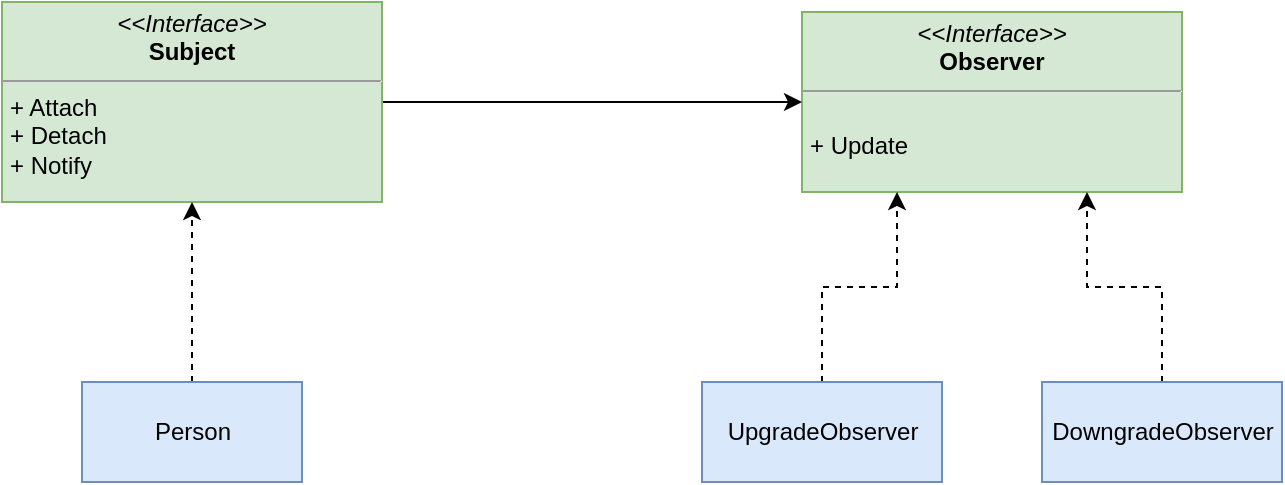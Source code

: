 <mxfile version="14.4.2" type="device"><diagram id="siWY4LwZJ7eBi2m7nJb0" name="Page-1"><mxGraphModel dx="1038" dy="523" grid="1" gridSize="10" guides="1" tooltips="1" connect="1" arrows="1" fold="1" page="1" pageScale="1" pageWidth="1600" pageHeight="800" math="0" shadow="0"><root><mxCell id="0"/><mxCell id="1" parent="0"/><mxCell id="e_vYwOFbHdV8mGP1E_iD-2" value="&lt;p style=&quot;margin: 0px ; margin-top: 4px ; text-align: center&quot;&gt;&lt;i&gt;&amp;lt;&amp;lt;Interface&amp;gt;&amp;gt;&lt;/i&gt;&lt;br&gt;&lt;b&gt;Observer&lt;/b&gt;&lt;/p&gt;&lt;hr size=&quot;1&quot;&gt;&lt;p style=&quot;margin: 0px ; margin-left: 4px&quot;&gt;&lt;br&gt;&lt;/p&gt;&lt;p style=&quot;margin: 0px ; margin-left: 4px&quot;&gt;+ Update&lt;/p&gt;" style="verticalAlign=top;align=left;overflow=fill;fontSize=12;fontFamily=Helvetica;html=1;fillColor=#d5e8d4;strokeColor=#82b366;" vertex="1" parent="1"><mxGeometry x="570" y="175" width="190" height="90" as="geometry"/></mxCell><mxCell id="e_vYwOFbHdV8mGP1E_iD-13" style="edgeStyle=orthogonalEdgeStyle;rounded=0;orthogonalLoop=1;jettySize=auto;html=1;exitX=1;exitY=0.5;exitDx=0;exitDy=0;entryX=0;entryY=0.5;entryDx=0;entryDy=0;" edge="1" parent="1" source="e_vYwOFbHdV8mGP1E_iD-3" target="e_vYwOFbHdV8mGP1E_iD-2"><mxGeometry relative="1" as="geometry"/></mxCell><mxCell id="e_vYwOFbHdV8mGP1E_iD-3" value="&lt;p style=&quot;margin: 0px ; margin-top: 4px ; text-align: center&quot;&gt;&lt;i&gt;&amp;lt;&amp;lt;Interface&amp;gt;&amp;gt;&lt;/i&gt;&lt;br&gt;&lt;b&gt;Subject&lt;/b&gt;&lt;/p&gt;&lt;hr size=&quot;1&quot;&gt;&lt;p style=&quot;margin: 0px ; margin-left: 4px&quot;&gt;&lt;span&gt;+ Attach&lt;/span&gt;&lt;br&gt;&lt;/p&gt;&lt;p style=&quot;margin: 0px ; margin-left: 4px&quot;&gt;+ Detach&lt;/p&gt;&lt;p style=&quot;margin: 0px ; margin-left: 4px&quot;&gt;+ Notify&lt;/p&gt;" style="verticalAlign=top;align=left;overflow=fill;fontSize=12;fontFamily=Helvetica;html=1;fillColor=#d5e8d4;strokeColor=#82b366;" vertex="1" parent="1"><mxGeometry x="170" y="170" width="190" height="100" as="geometry"/></mxCell><mxCell id="e_vYwOFbHdV8mGP1E_iD-12" style="edgeStyle=orthogonalEdgeStyle;rounded=0;orthogonalLoop=1;jettySize=auto;html=1;exitX=0.5;exitY=0;exitDx=0;exitDy=0;entryX=0.5;entryY=1;entryDx=0;entryDy=0;dashed=1;" edge="1" parent="1" source="e_vYwOFbHdV8mGP1E_iD-11" target="e_vYwOFbHdV8mGP1E_iD-3"><mxGeometry relative="1" as="geometry"/></mxCell><mxCell id="e_vYwOFbHdV8mGP1E_iD-11" value="Person" style="html=1;fillColor=#dae8fc;strokeColor=#6c8ebf;" vertex="1" parent="1"><mxGeometry x="210" y="360" width="110" height="50" as="geometry"/></mxCell><mxCell id="e_vYwOFbHdV8mGP1E_iD-16" style="edgeStyle=orthogonalEdgeStyle;rounded=0;orthogonalLoop=1;jettySize=auto;html=1;exitX=0.5;exitY=0;exitDx=0;exitDy=0;entryX=0.25;entryY=1;entryDx=0;entryDy=0;dashed=1;" edge="1" parent="1" source="e_vYwOFbHdV8mGP1E_iD-14" target="e_vYwOFbHdV8mGP1E_iD-2"><mxGeometry relative="1" as="geometry"/></mxCell><mxCell id="e_vYwOFbHdV8mGP1E_iD-14" value="UpgradeObserver" style="html=1;fillColor=#dae8fc;strokeColor=#6c8ebf;" vertex="1" parent="1"><mxGeometry x="520" y="360" width="120" height="50" as="geometry"/></mxCell><mxCell id="e_vYwOFbHdV8mGP1E_iD-17" style="edgeStyle=orthogonalEdgeStyle;rounded=0;orthogonalLoop=1;jettySize=auto;html=1;exitX=0.5;exitY=0;exitDx=0;exitDy=0;entryX=0.75;entryY=1;entryDx=0;entryDy=0;dashed=1;" edge="1" parent="1" source="e_vYwOFbHdV8mGP1E_iD-15" target="e_vYwOFbHdV8mGP1E_iD-2"><mxGeometry relative="1" as="geometry"/></mxCell><mxCell id="e_vYwOFbHdV8mGP1E_iD-15" value="DowngradeObserver" style="html=1;fillColor=#dae8fc;strokeColor=#6c8ebf;" vertex="1" parent="1"><mxGeometry x="690" y="360" width="120" height="50" as="geometry"/></mxCell></root></mxGraphModel></diagram></mxfile>
